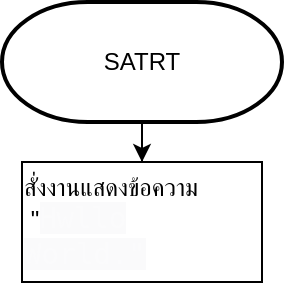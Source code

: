 <mxfile version="24.8.6">
  <diagram name="Page-1" id="Hnxu8_8Ku-TV39dNuLR_">
    <mxGraphModel dx="1206" dy="1030" grid="1" gridSize="10" guides="1" tooltips="1" connect="1" arrows="1" fold="1" page="0" pageScale="1" pageWidth="827" pageHeight="1169" math="0" shadow="0">
      <root>
        <mxCell id="0" />
        <mxCell id="1" parent="0" />
        <mxCell id="AM7LQ0HO90xgIuVz8iBt-17" value="" style="edgeStyle=orthogonalEdgeStyle;rounded=0;orthogonalLoop=1;jettySize=auto;html=1;" edge="1" parent="1" source="AM7LQ0HO90xgIuVz8iBt-13" target="AM7LQ0HO90xgIuVz8iBt-15">
          <mxGeometry relative="1" as="geometry" />
        </mxCell>
        <mxCell id="AM7LQ0HO90xgIuVz8iBt-15" value="&lt;div style=&quot;text-align: start;&quot;&gt;สั่งงานแสดงข้อความ &amp;nbsp;&quot;&lt;font face=&quot;ui-monospace, Menlo, monospace&quot; color=&quot;#fbfbfc&quot;&gt;&lt;span style=&quot;caret-color: rgb(251, 251, 252); font-size: 14.45px; background-color: rgba(191, 193, 201, 0.08);&quot;&gt;Hwllo World.&quot;&lt;/span&gt;&lt;/font&gt;&amp;nbsp;&lt;/div&gt;" style="rounded=0;whiteSpace=wrap;html=1;fillColor=#FFFFFF;" vertex="1" parent="1">
          <mxGeometry x="-400" y="-560" width="120" height="60" as="geometry" />
        </mxCell>
        <mxCell id="AM7LQ0HO90xgIuVz8iBt-13" value="SATRT" style="strokeWidth=2;html=1;shape=mxgraph.flowchart.terminator;whiteSpace=wrap;" vertex="1" parent="1">
          <mxGeometry x="-410" y="-640" width="140" height="60" as="geometry" />
        </mxCell>
      </root>
    </mxGraphModel>
  </diagram>
</mxfile>
